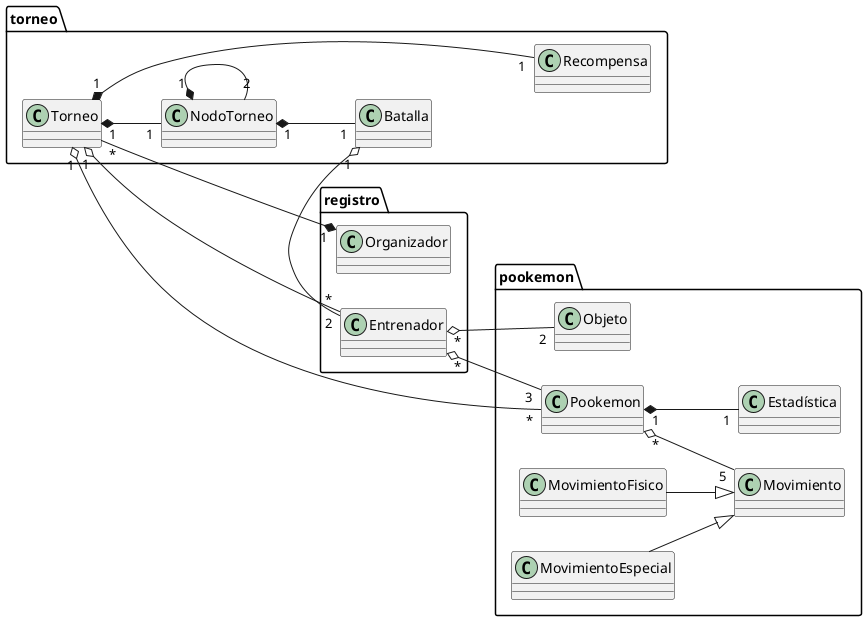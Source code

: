 @startuml diagrama de clases

left to right direction

package "registro" {
    class Entrenador {

    }

    class Organizador {

    }

}

package "torneo" {
    class Batalla {

    }

    class NodoTorneo {
      
    }

    class Torneo {
    
    }

    class Recompensa {
      
    }
}

package "pookemon" {
    class Pookemon {

    }

    class Objeto{

    }

    class Estadística {

    }

    class Movimiento {

    }

    class MovimientoFisico{

    }

    class MovimientoEspecial

}

Entrenador "*" o-- "3" Pookemon 
Entrenador "*" o-- "2" Objeto

Pookemon "*" o-- "5" Movimiento
Pookemon "1" *-- "1" Estadística

MovimientoFisico --|> Movimiento
MovimientoEspecial --|> Movimiento


Organizador "1" *-- "*" Torneo

Torneo "1" o--- "*" Entrenador
Torneo "1" o-- "*" Pookemon
Torneo "1" *---- "1" Recompensa
Torneo "1" *-- "1" NodoTorneo


NodoTorneo "1" *-- "2" NodoTorneo
NodoTorneo "1" *-- "1" Batalla

Batalla "1" o-- "2" Entrenador


@enduml
